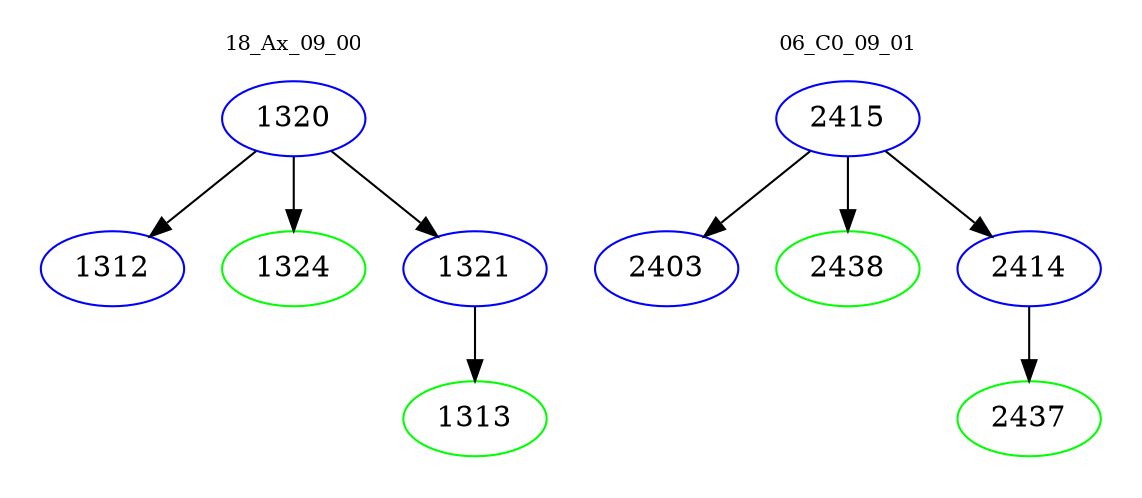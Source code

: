 digraph{
subgraph cluster_0 {
color = white
label = "18_Ax_09_00";
fontsize=10;
T0_1320 [label="1320", color="blue"]
T0_1320 -> T0_1312 [color="black"]
T0_1312 [label="1312", color="blue"]
T0_1320 -> T0_1324 [color="black"]
T0_1324 [label="1324", color="green"]
T0_1320 -> T0_1321 [color="black"]
T0_1321 [label="1321", color="blue"]
T0_1321 -> T0_1313 [color="black"]
T0_1313 [label="1313", color="green"]
}
subgraph cluster_1 {
color = white
label = "06_C0_09_01";
fontsize=10;
T1_2415 [label="2415", color="blue"]
T1_2415 -> T1_2403 [color="black"]
T1_2403 [label="2403", color="blue"]
T1_2415 -> T1_2438 [color="black"]
T1_2438 [label="2438", color="green"]
T1_2415 -> T1_2414 [color="black"]
T1_2414 [label="2414", color="blue"]
T1_2414 -> T1_2437 [color="black"]
T1_2437 [label="2437", color="green"]
}
}
